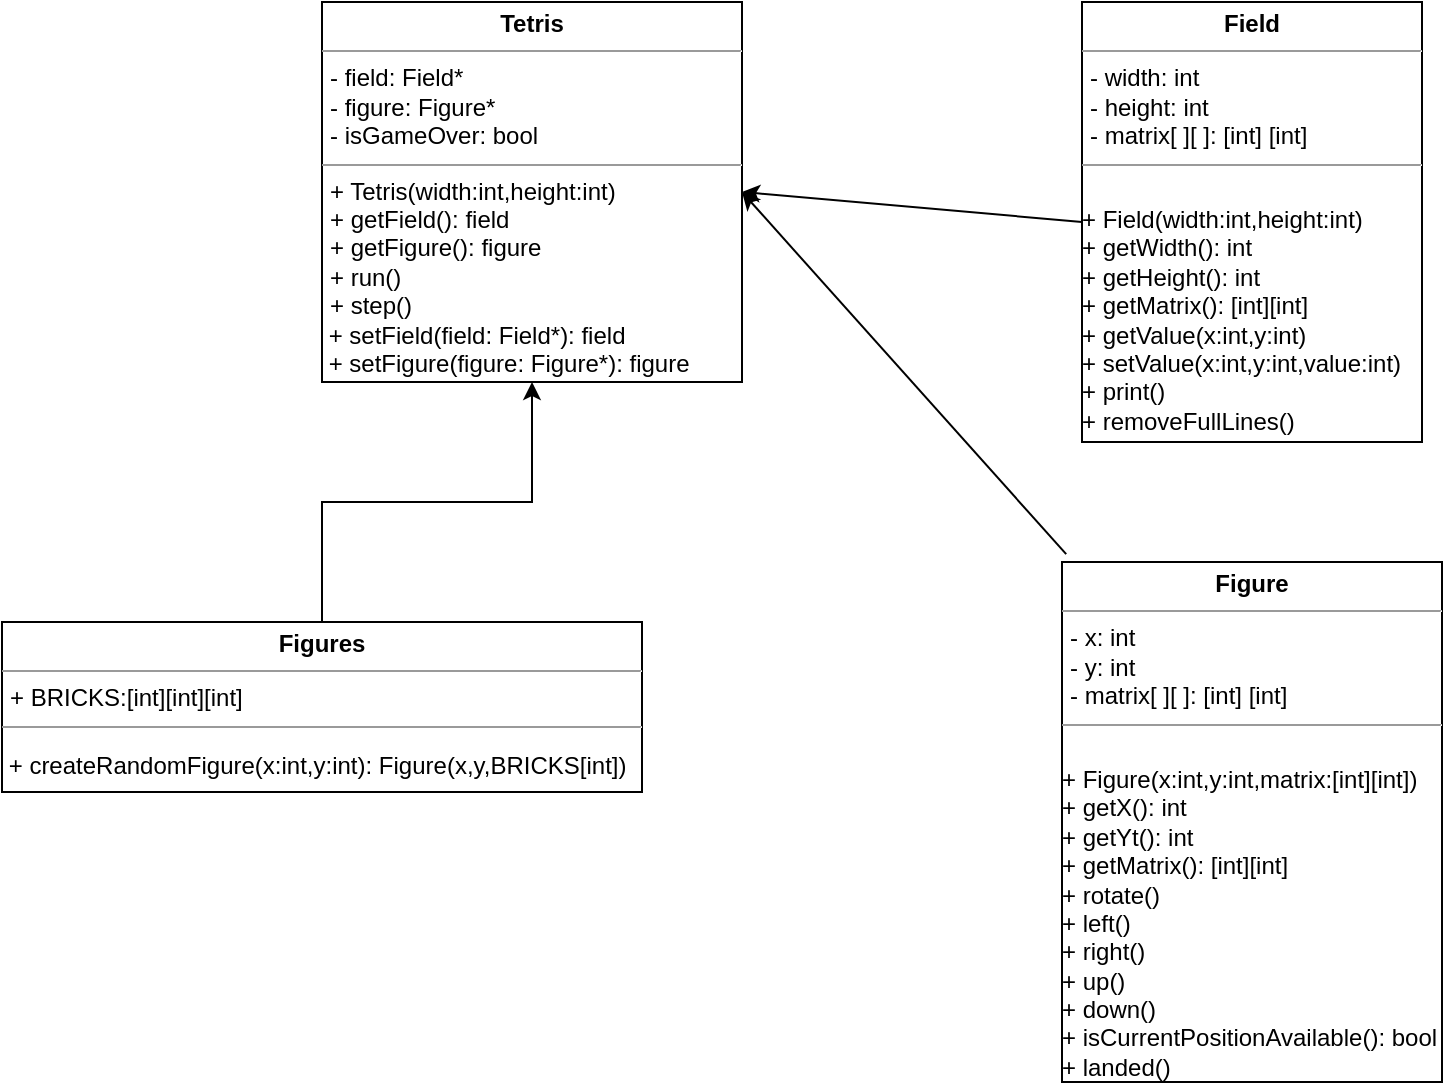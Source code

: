 <mxfile version="10.5.8" type="device"><diagram name="Page-1" id="929967ad-93f9-6ef4-fab6-5d389245f69c"><mxGraphModel dx="824" dy="497" grid="1" gridSize="10" guides="1" tooltips="1" connect="1" arrows="1" fold="1" page="1" pageScale="1.5" pageWidth="1169" pageHeight="826" background="none" math="0" shadow="0"><root><mxCell id="0" style=";html=1;"/><mxCell id="1" style=";html=1;" parent="0"/><mxCell id="StuT0vkSvG0Y1vapJbwS-1" value="&lt;p style=&quot;margin: 0px ; margin-top: 4px ; text-align: center&quot;&gt;&lt;b&gt;Tetris&lt;/b&gt;&lt;/p&gt;&lt;hr size=&quot;1&quot;&gt;&lt;p style=&quot;margin: 0px ; margin-left: 4px&quot;&gt;- field: Field*&lt;/p&gt;&lt;p style=&quot;margin: 0px ; margin-left: 4px&quot;&gt;- figure: Figure*&lt;br&gt;&lt;/p&gt;&lt;p style=&quot;margin: 0px ; margin-left: 4px&quot;&gt;-&amp;nbsp;&lt;span&gt;isGameOver: bool&lt;/span&gt;&lt;/p&gt;&lt;hr size=&quot;1&quot;&gt;&lt;p style=&quot;margin: 0px ; margin-left: 4px&quot;&gt;+ Tetris(&lt;span&gt;width:int,&lt;/span&gt;&lt;span&gt;height:int&lt;/span&gt;&lt;span&gt;)&lt;/span&gt;&lt;/p&gt;&lt;p style=&quot;margin: 0px ; margin-left: 4px&quot;&gt;+ getField(): field&lt;span&gt;&lt;br&gt;&lt;/span&gt;&lt;/p&gt;&lt;p style=&quot;margin: 0px ; margin-left: 4px&quot;&gt;+ getFigure(): figure&lt;br&gt;&lt;/p&gt;&lt;p style=&quot;margin: 0px ; margin-left: 4px&quot;&gt;+ run()&lt;/p&gt;&lt;p style=&quot;margin: 0px ; margin-left: 4px&quot;&gt;+ step()&lt;/p&gt;&amp;nbsp;+ setField(field: Field*&lt;span&gt;): field&lt;br&gt;&lt;/span&gt;&lt;span&gt;&amp;nbsp;+ setFigure(&lt;/span&gt;figure: Figure*&lt;span&gt;): figure&lt;/span&gt;&lt;span&gt;&lt;br&gt;&lt;/span&gt;" style="verticalAlign=top;align=left;overflow=fill;fontSize=12;fontFamily=Helvetica;html=1;" parent="1" vertex="1"><mxGeometry x="250" y="20" width="210" height="190" as="geometry"/></mxCell><mxCell id="StuT0vkSvG0Y1vapJbwS-3" value="&lt;p style=&quot;margin: 0px ; margin-top: 4px ; text-align: center&quot;&gt;&lt;b&gt;Field&lt;/b&gt;&lt;/p&gt;&lt;hr size=&quot;1&quot;&gt;&lt;p style=&quot;margin: 0px ; margin-left: 4px&quot;&gt;&lt;span&gt;- width: int&lt;/span&gt;&lt;br&gt;&lt;/p&gt;&lt;p style=&quot;margin: 0px ; margin-left: 4px&quot;&gt;- height: int&lt;br&gt;&lt;/p&gt;&lt;p style=&quot;margin: 0px ; margin-left: 4px&quot;&gt;- matrix[ ][ ]: [int] [int]&lt;/p&gt;&lt;hr size=&quot;1&quot;&gt;&lt;p style=&quot;margin: 0px ; margin-left: 4px&quot;&gt;&lt;br&gt;&lt;/p&gt;+ Field(width:int,height:int&lt;span&gt;)&lt;br&gt;&lt;/span&gt;+&amp;nbsp;&lt;span&gt;getWidth(): int&lt;br&gt;&lt;/span&gt;+ getHeight(): int&lt;br&gt;&lt;span&gt;+&amp;nbsp;&lt;/span&gt;&lt;span&gt;getMatrix&lt;/span&gt;&lt;span&gt;(): [int][int]&lt;br&gt;&lt;/span&gt;+ getValue(x:int,y:int)&lt;br&gt;+ setValue(x:int,y:int,value:int)&lt;br&gt;&lt;span&gt;+ print()&lt;br&gt;+ removeFullLines()&lt;br&gt;&lt;/span&gt;" style="verticalAlign=top;align=left;overflow=fill;fontSize=12;fontFamily=Helvetica;html=1;" parent="1" vertex="1"><mxGeometry x="630" y="20" width="170" height="220" as="geometry"/></mxCell><mxCell id="8U7cNUaHE0ycDcwT_5eI-6" style="edgeStyle=orthogonalEdgeStyle;rounded=0;orthogonalLoop=1;jettySize=auto;html=1;exitX=0.5;exitY=0;exitDx=0;exitDy=0;entryX=0.5;entryY=1;entryDx=0;entryDy=0;" edge="1" parent="1" source="StuT0vkSvG0Y1vapJbwS-4" target="StuT0vkSvG0Y1vapJbwS-1"><mxGeometry relative="1" as="geometry"/></mxCell><mxCell id="StuT0vkSvG0Y1vapJbwS-4" value="&lt;p style=&quot;margin: 0px ; margin-top: 4px ; text-align: center&quot;&gt;&lt;b&gt;Figures&lt;/b&gt;&lt;/p&gt;&lt;hr size=&quot;1&quot;&gt;&lt;p style=&quot;margin: 0px ; margin-left: 4px&quot;&gt;+ BRICKS:[int][int][int]&lt;/p&gt;&lt;hr size=&quot;1&quot;&gt;&lt;p&gt;&amp;nbsp;+&amp;nbsp;&lt;span&gt;createRandomFigure&lt;/span&gt;&lt;span&gt;(x:int,y:int): Figure(x,y,BRICKS[int])&lt;/span&gt;&lt;/p&gt;" style="verticalAlign=top;align=left;overflow=fill;fontSize=12;fontFamily=Helvetica;html=1;" parent="1" vertex="1"><mxGeometry x="90" y="330" width="320" height="85" as="geometry"/></mxCell><mxCell id="StuT0vkSvG0Y1vapJbwS-9" value="&lt;p style=&quot;margin: 0px ; margin-top: 4px ; text-align: center&quot;&gt;&lt;b&gt;Figure&lt;/b&gt;&lt;/p&gt;&lt;hr size=&quot;1&quot;&gt;&lt;p style=&quot;margin: 0px ; margin-left: 4px&quot;&gt;&lt;span&gt;- x: int&lt;/span&gt;&lt;br&gt;&lt;/p&gt;&lt;p style=&quot;margin: 0px ; margin-left: 4px&quot;&gt;- y: int&lt;br&gt;&lt;/p&gt;&lt;p style=&quot;margin: 0px ; margin-left: 4px&quot;&gt;- matrix[ ][ ]: [int] [int]&lt;/p&gt;&lt;hr size=&quot;1&quot;&gt;&lt;p style=&quot;margin: 0px ; margin-left: 4px&quot;&gt;&lt;br&gt;&lt;/p&gt;+ Figure(x:int,y:int&lt;span&gt;,matrix:[int][int])&lt;br&gt;&lt;/span&gt;+&amp;nbsp;&lt;span&gt;getX(): int&lt;br&gt;&lt;/span&gt;+ getYt(): int&lt;br&gt;&lt;span&gt;+&amp;nbsp;&lt;/span&gt;&lt;span&gt;getMatrix&lt;/span&gt;&lt;span&gt;(): [int][int]&lt;br&gt;&lt;/span&gt;+ rotate()&lt;br&gt;+ left()&lt;br&gt;&lt;span&gt;+ right()&lt;br&gt;+ up()&lt;br&gt;+ down()&lt;br&gt;+&amp;nbsp;&lt;/span&gt;&lt;span&gt;isCurrentPositionAvailable(): bool&lt;br&gt;+&amp;nbsp;&lt;/span&gt;&lt;span&gt;landed&lt;/span&gt;&lt;span&gt;()&lt;/span&gt;" style="verticalAlign=top;align=left;overflow=fill;fontSize=12;fontFamily=Helvetica;html=1;" parent="1" vertex="1"><mxGeometry x="620" y="300" width="190" height="260" as="geometry"/></mxCell><mxCell id="8U7cNUaHE0ycDcwT_5eI-2" value="" style="endArrow=classic;html=1;exitX=0;exitY=0.5;exitDx=0;exitDy=0;entryX=1;entryY=0.5;entryDx=0;entryDy=0;" edge="1" parent="1" source="StuT0vkSvG0Y1vapJbwS-3" target="StuT0vkSvG0Y1vapJbwS-1"><mxGeometry width="50" height="50" relative="1" as="geometry"><mxPoint x="90" y="630" as="sourcePoint"/><mxPoint x="500" y="140" as="targetPoint"/></mxGeometry></mxCell><mxCell id="8U7cNUaHE0ycDcwT_5eI-3" value="" style="endArrow=classic;html=1;exitX=0.011;exitY=-0.015;exitDx=0;exitDy=0;exitPerimeter=0;entryX=1;entryY=0.5;entryDx=0;entryDy=0;" edge="1" parent="1" source="StuT0vkSvG0Y1vapJbwS-9" target="StuT0vkSvG0Y1vapJbwS-1"><mxGeometry width="50" height="50" relative="1" as="geometry"><mxPoint x="550" y="250" as="sourcePoint"/><mxPoint x="600" y="200" as="targetPoint"/></mxGeometry></mxCell></root></mxGraphModel></diagram></mxfile>